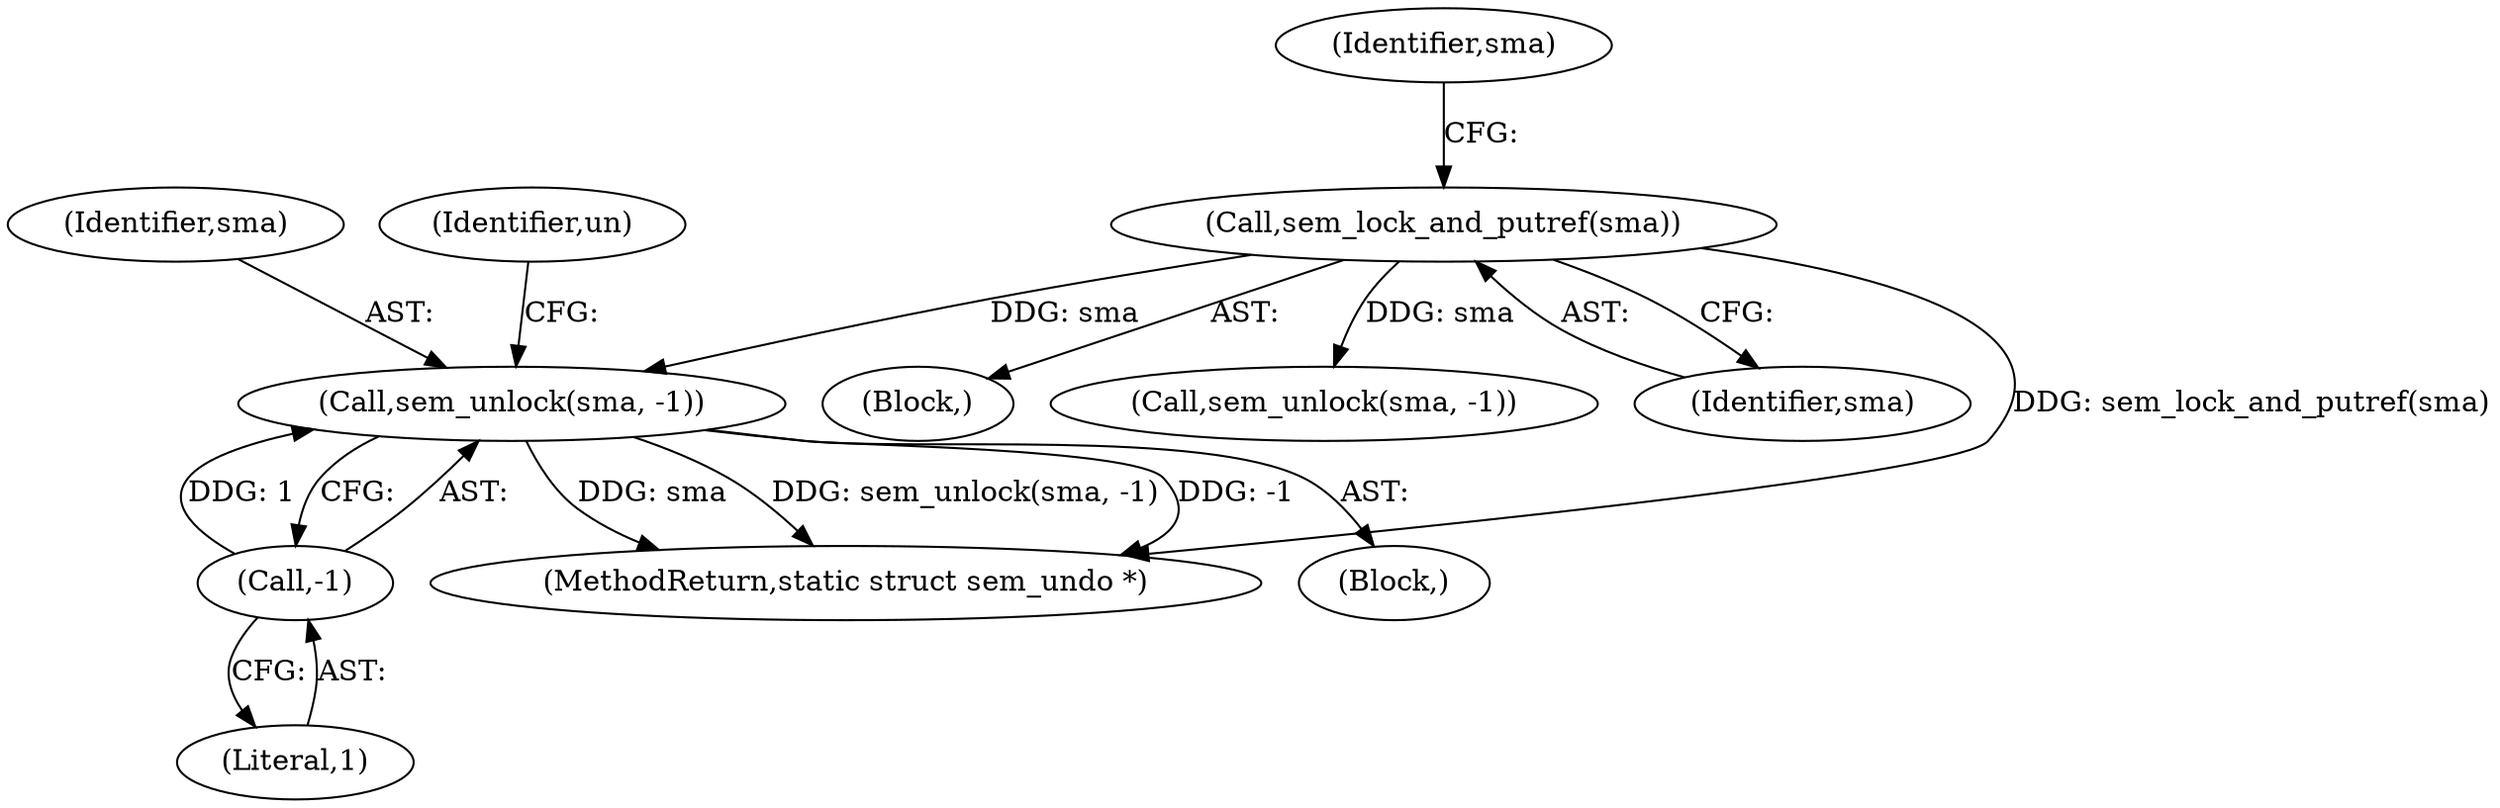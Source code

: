 digraph "0_linux_6062a8dc0517bce23e3c2f7d2fea5e22411269a3_2@pointer" {
"1000202" [label="(Call,sem_unlock(sma, -1))"];
"1000193" [label="(Call,sem_lock_and_putref(sma))"];
"1000204" [label="(Call,-1)"];
"1000194" [label="(Identifier,sma)"];
"1000258" [label="(MethodReturn,static struct sem_undo *)"];
"1000201" [label="(Block,)"];
"1000204" [label="(Call,-1)"];
"1000203" [label="(Identifier,sma)"];
"1000193" [label="(Call,sem_lock_and_putref(sma))"];
"1000202" [label="(Call,sem_unlock(sma, -1))"];
"1000109" [label="(Block,)"];
"1000251" [label="(Call,sem_unlock(sma, -1))"];
"1000207" [label="(Identifier,un)"];
"1000198" [label="(Identifier,sma)"];
"1000205" [label="(Literal,1)"];
"1000202" -> "1000201"  [label="AST: "];
"1000202" -> "1000204"  [label="CFG: "];
"1000203" -> "1000202"  [label="AST: "];
"1000204" -> "1000202"  [label="AST: "];
"1000207" -> "1000202"  [label="CFG: "];
"1000202" -> "1000258"  [label="DDG: sma"];
"1000202" -> "1000258"  [label="DDG: sem_unlock(sma, -1)"];
"1000202" -> "1000258"  [label="DDG: -1"];
"1000193" -> "1000202"  [label="DDG: sma"];
"1000204" -> "1000202"  [label="DDG: 1"];
"1000193" -> "1000109"  [label="AST: "];
"1000193" -> "1000194"  [label="CFG: "];
"1000194" -> "1000193"  [label="AST: "];
"1000198" -> "1000193"  [label="CFG: "];
"1000193" -> "1000258"  [label="DDG: sem_lock_and_putref(sma)"];
"1000193" -> "1000251"  [label="DDG: sma"];
"1000204" -> "1000205"  [label="CFG: "];
"1000205" -> "1000204"  [label="AST: "];
}
